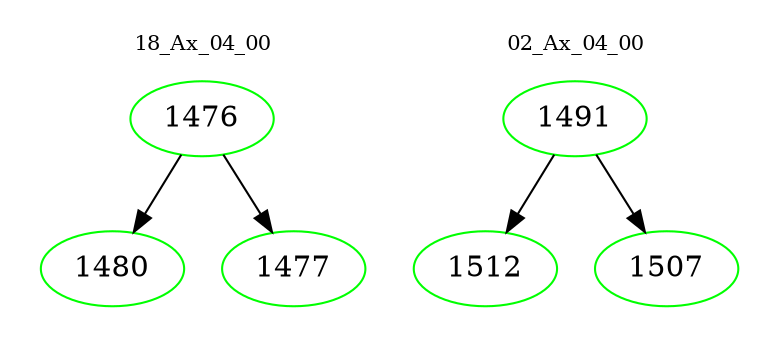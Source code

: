 digraph{
subgraph cluster_0 {
color = white
label = "18_Ax_04_00";
fontsize=10;
T0_1476 [label="1476", color="green"]
T0_1476 -> T0_1480 [color="black"]
T0_1480 [label="1480", color="green"]
T0_1476 -> T0_1477 [color="black"]
T0_1477 [label="1477", color="green"]
}
subgraph cluster_1 {
color = white
label = "02_Ax_04_00";
fontsize=10;
T1_1491 [label="1491", color="green"]
T1_1491 -> T1_1512 [color="black"]
T1_1512 [label="1512", color="green"]
T1_1491 -> T1_1507 [color="black"]
T1_1507 [label="1507", color="green"]
}
}
